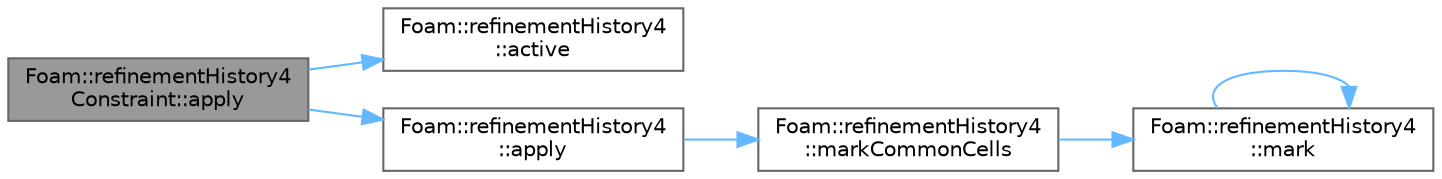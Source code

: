 digraph "Foam::refinementHistory4Constraint::apply"
{
 // LATEX_PDF_SIZE
  bgcolor="transparent";
  edge [fontname=Helvetica,fontsize=10,labelfontname=Helvetica,labelfontsize=10];
  node [fontname=Helvetica,fontsize=10,shape=box,height=0.2,width=0.4];
  rankdir="LR";
  Node1 [id="Node000001",label="Foam::refinementHistory4\lConstraint::apply",height=0.2,width=0.4,color="gray40", fillcolor="grey60", style="filled", fontcolor="black",tooltip=" "];
  Node1 -> Node2 [id="edge1_Node000001_Node000002",color="steelblue1",style="solid",tooltip=" "];
  Node2 [id="Node000002",label="Foam::refinementHistory4\l::active",height=0.2,width=0.4,color="grey40", fillcolor="white", style="filled",URL="$classFoam_1_1refinementHistory4.html#a36dc562e4b88e438f48398c44874b51d",tooltip=" "];
  Node1 -> Node3 [id="edge2_Node000001_Node000003",color="steelblue1",style="solid",tooltip=" "];
  Node3 [id="Node000003",label="Foam::refinementHistory4\l::apply",height=0.2,width=0.4,color="grey40", fillcolor="white", style="filled",URL="$classFoam_1_1refinementHistory4.html#ac46b7ce994f28194874ad4bb351d9f43",tooltip=" "];
  Node3 -> Node4 [id="edge3_Node000003_Node000004",color="steelblue1",style="solid",tooltip=" "];
  Node4 [id="Node000004",label="Foam::refinementHistory4\l::markCommonCells",height=0.2,width=0.4,color="grey40", fillcolor="white", style="filled",URL="$classFoam_1_1refinementHistory4.html#a1e1622b373ed13946cab67446b177411",tooltip=" "];
  Node4 -> Node5 [id="edge4_Node000004_Node000005",color="steelblue1",style="solid",tooltip=" "];
  Node5 [id="Node000005",label="Foam::refinementHistory4\l::mark",height=0.2,width=0.4,color="grey40", fillcolor="white", style="filled",URL="$classFoam_1_1refinementHistory4.html#a80ec8f8d7ee18a579540efbc0e3259dd",tooltip=" "];
  Node5 -> Node5 [id="edge5_Node000005_Node000005",color="steelblue1",style="solid",tooltip=" "];
}
